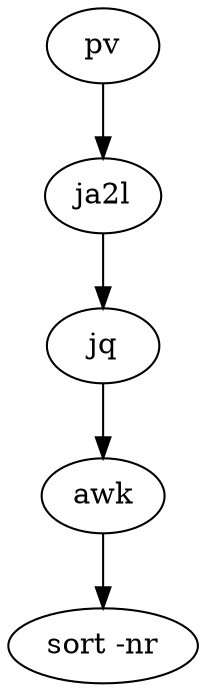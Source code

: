 digraph {
	n0 [label="pv"];
	n0 -> n1;
	n1 [label="ja2l"];
	n1 -> n2;
	n2 [label="jq"];
	n2 -> n3;
	n3 [label="awk"];
	n3 -> n4;
	n4 [label="sort -nr"];
}
